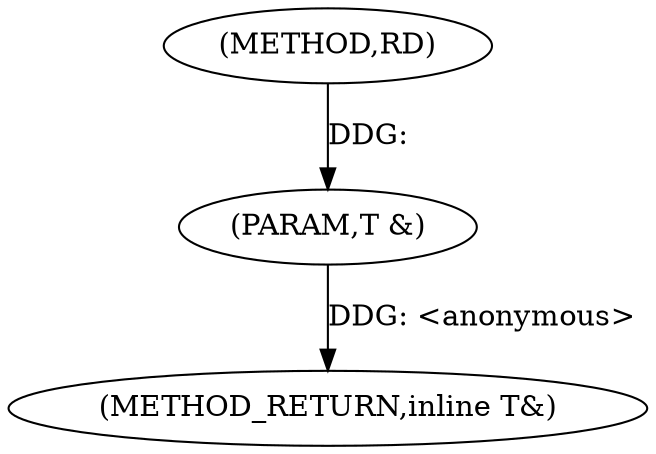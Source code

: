 digraph "RD" {  
"1000206" [label = "(METHOD,RD)" ]
"1000209" [label = "(METHOD_RETURN,inline T&)" ]
"1000207" [label = "(PARAM,T &)" ]
  "1000207" -> "1000209"  [ label = "DDG: <anonymous>"] 
  "1000206" -> "1000207"  [ label = "DDG: "] 
}
